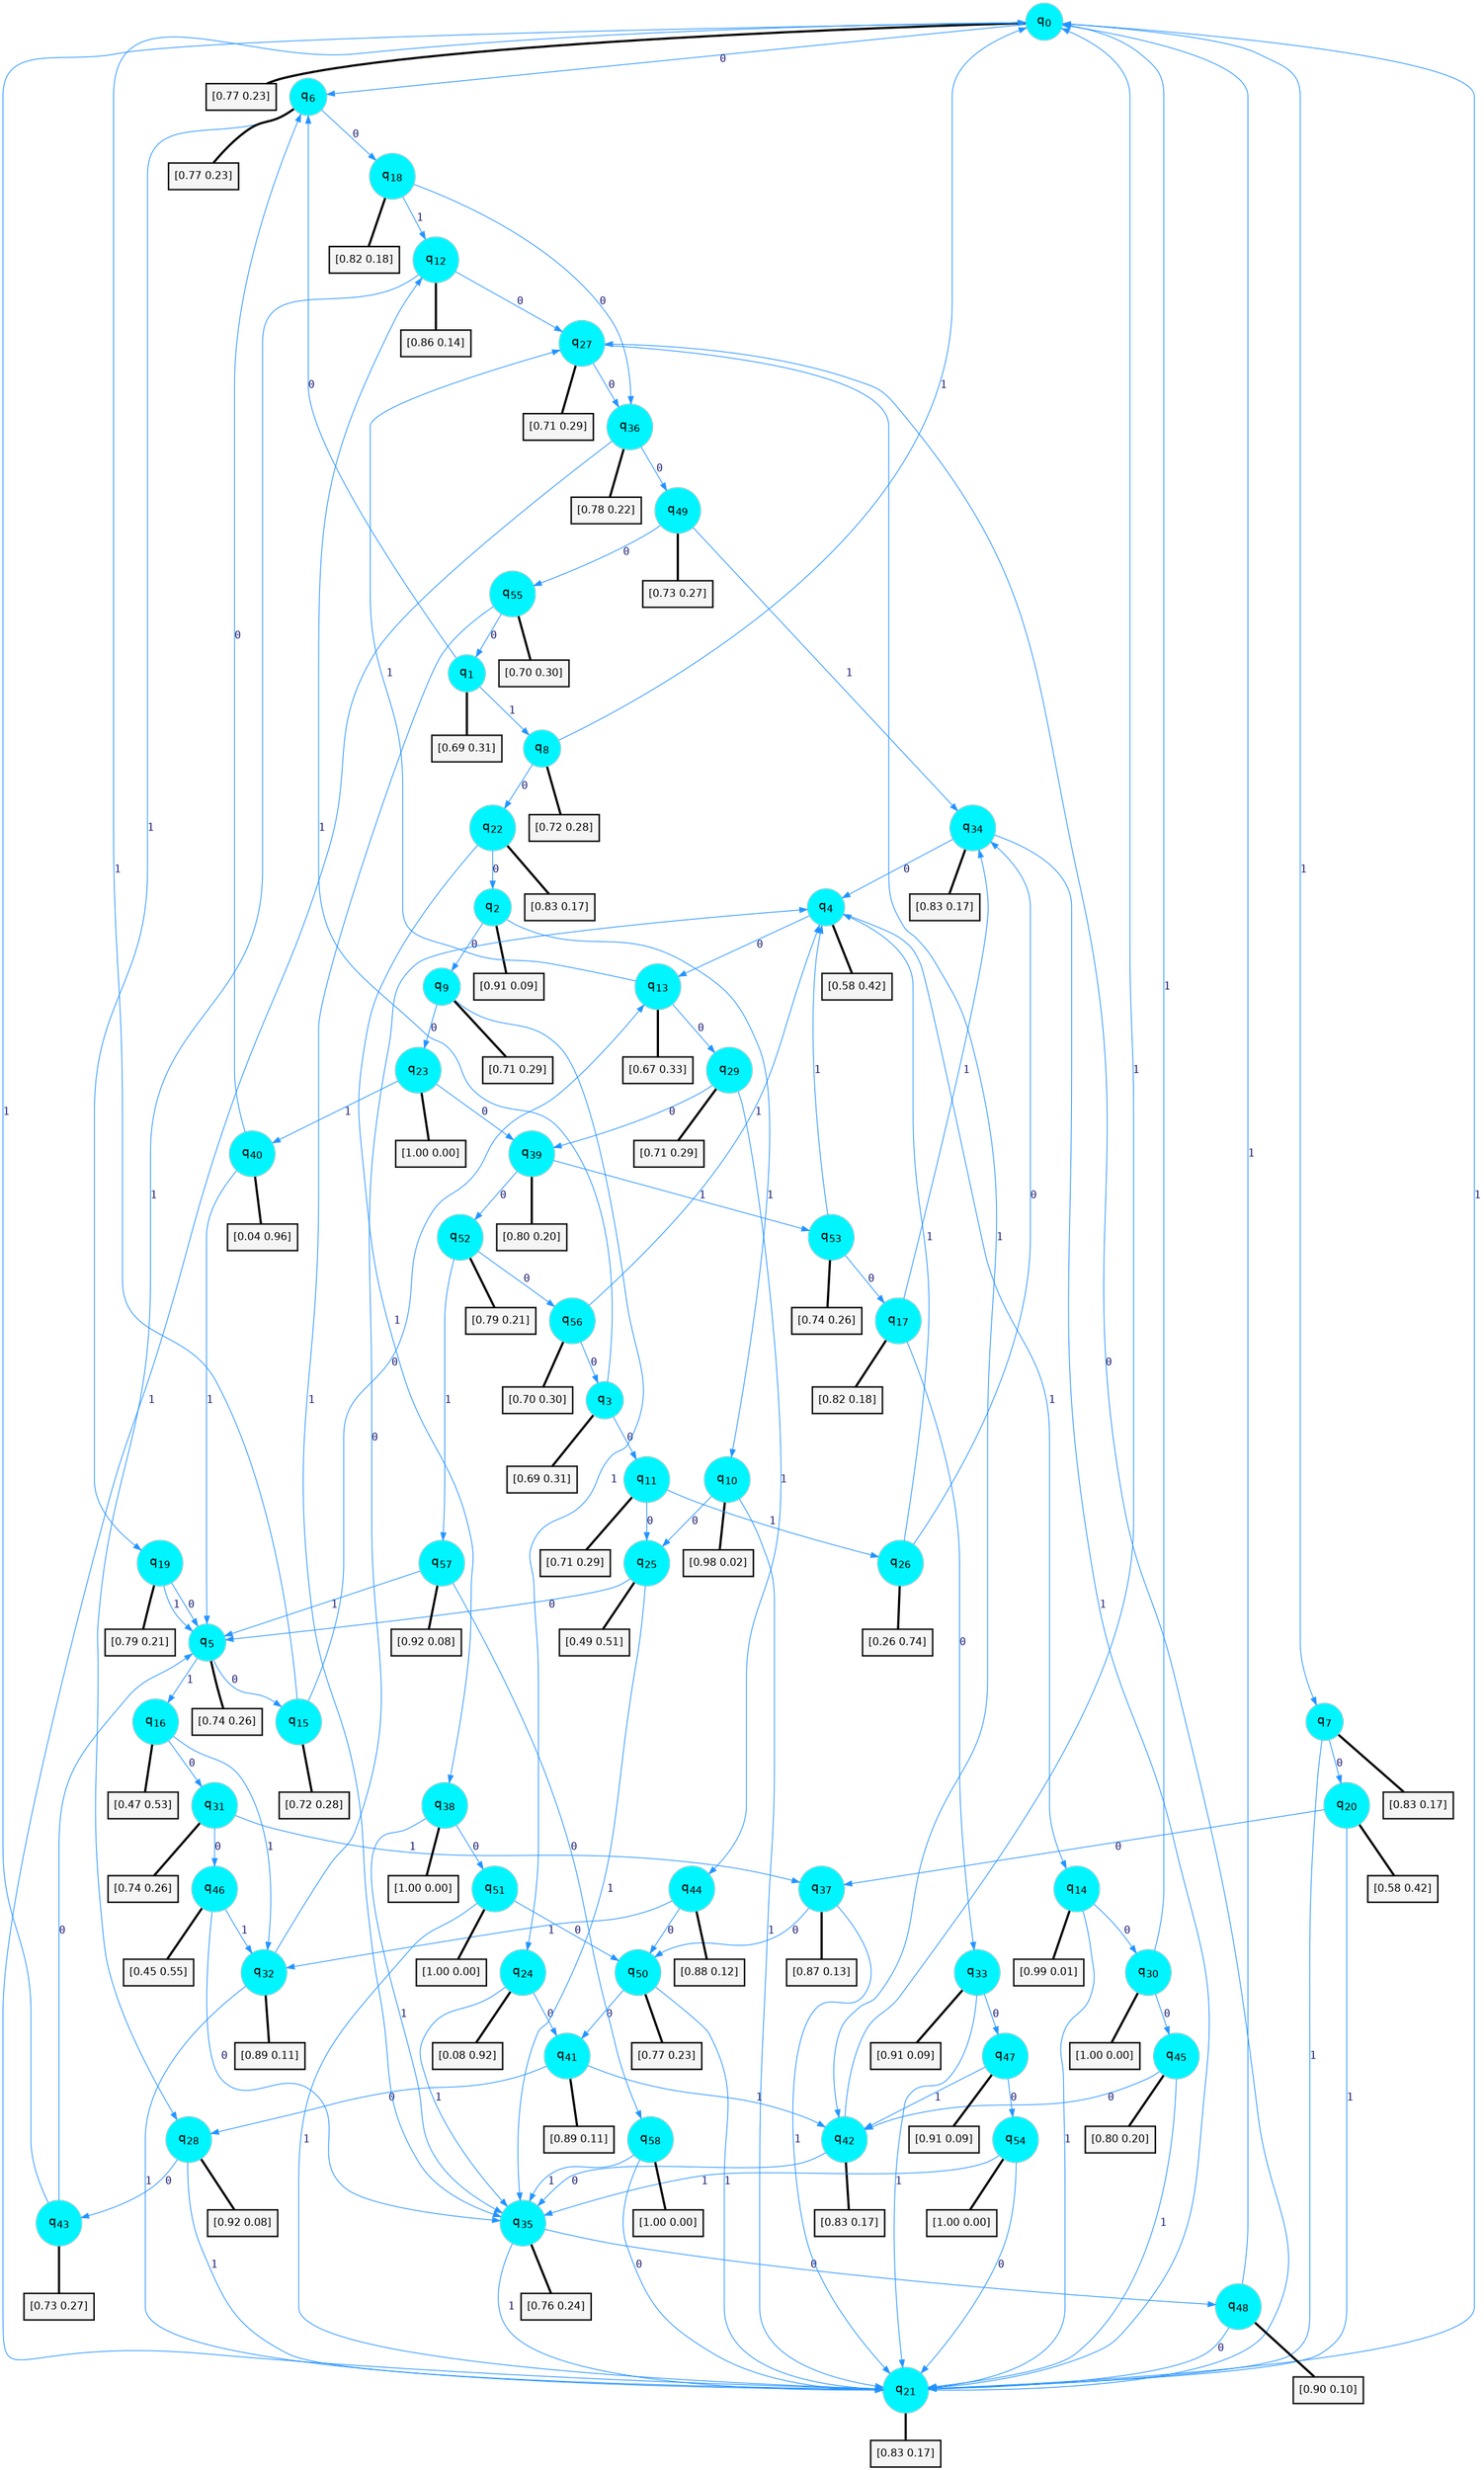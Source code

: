 digraph G {
graph [
bgcolor=transparent, dpi=300, rankdir=TD, size="40,25"];
node [
color=gray, fillcolor=turquoise1, fontcolor=black, fontname=Helvetica, fontsize=16, fontweight=bold, shape=circle, style=filled];
edge [
arrowsize=1, color=dodgerblue1, fontcolor=midnightblue, fontname=courier, fontweight=bold, penwidth=1, style=solid, weight=20];
0[label=<q<SUB>0</SUB>>];
1[label=<q<SUB>1</SUB>>];
2[label=<q<SUB>2</SUB>>];
3[label=<q<SUB>3</SUB>>];
4[label=<q<SUB>4</SUB>>];
5[label=<q<SUB>5</SUB>>];
6[label=<q<SUB>6</SUB>>];
7[label=<q<SUB>7</SUB>>];
8[label=<q<SUB>8</SUB>>];
9[label=<q<SUB>9</SUB>>];
10[label=<q<SUB>10</SUB>>];
11[label=<q<SUB>11</SUB>>];
12[label=<q<SUB>12</SUB>>];
13[label=<q<SUB>13</SUB>>];
14[label=<q<SUB>14</SUB>>];
15[label=<q<SUB>15</SUB>>];
16[label=<q<SUB>16</SUB>>];
17[label=<q<SUB>17</SUB>>];
18[label=<q<SUB>18</SUB>>];
19[label=<q<SUB>19</SUB>>];
20[label=<q<SUB>20</SUB>>];
21[label=<q<SUB>21</SUB>>];
22[label=<q<SUB>22</SUB>>];
23[label=<q<SUB>23</SUB>>];
24[label=<q<SUB>24</SUB>>];
25[label=<q<SUB>25</SUB>>];
26[label=<q<SUB>26</SUB>>];
27[label=<q<SUB>27</SUB>>];
28[label=<q<SUB>28</SUB>>];
29[label=<q<SUB>29</SUB>>];
30[label=<q<SUB>30</SUB>>];
31[label=<q<SUB>31</SUB>>];
32[label=<q<SUB>32</SUB>>];
33[label=<q<SUB>33</SUB>>];
34[label=<q<SUB>34</SUB>>];
35[label=<q<SUB>35</SUB>>];
36[label=<q<SUB>36</SUB>>];
37[label=<q<SUB>37</SUB>>];
38[label=<q<SUB>38</SUB>>];
39[label=<q<SUB>39</SUB>>];
40[label=<q<SUB>40</SUB>>];
41[label=<q<SUB>41</SUB>>];
42[label=<q<SUB>42</SUB>>];
43[label=<q<SUB>43</SUB>>];
44[label=<q<SUB>44</SUB>>];
45[label=<q<SUB>45</SUB>>];
46[label=<q<SUB>46</SUB>>];
47[label=<q<SUB>47</SUB>>];
48[label=<q<SUB>48</SUB>>];
49[label=<q<SUB>49</SUB>>];
50[label=<q<SUB>50</SUB>>];
51[label=<q<SUB>51</SUB>>];
52[label=<q<SUB>52</SUB>>];
53[label=<q<SUB>53</SUB>>];
54[label=<q<SUB>54</SUB>>];
55[label=<q<SUB>55</SUB>>];
56[label=<q<SUB>56</SUB>>];
57[label=<q<SUB>57</SUB>>];
58[label=<q<SUB>58</SUB>>];
59[label="[0.77 0.23]", shape=box,fontcolor=black, fontname=Helvetica, fontsize=14, penwidth=2, fillcolor=whitesmoke,color=black];
60[label="[0.69 0.31]", shape=box,fontcolor=black, fontname=Helvetica, fontsize=14, penwidth=2, fillcolor=whitesmoke,color=black];
61[label="[0.91 0.09]", shape=box,fontcolor=black, fontname=Helvetica, fontsize=14, penwidth=2, fillcolor=whitesmoke,color=black];
62[label="[0.69 0.31]", shape=box,fontcolor=black, fontname=Helvetica, fontsize=14, penwidth=2, fillcolor=whitesmoke,color=black];
63[label="[0.58 0.42]", shape=box,fontcolor=black, fontname=Helvetica, fontsize=14, penwidth=2, fillcolor=whitesmoke,color=black];
64[label="[0.74 0.26]", shape=box,fontcolor=black, fontname=Helvetica, fontsize=14, penwidth=2, fillcolor=whitesmoke,color=black];
65[label="[0.77 0.23]", shape=box,fontcolor=black, fontname=Helvetica, fontsize=14, penwidth=2, fillcolor=whitesmoke,color=black];
66[label="[0.83 0.17]", shape=box,fontcolor=black, fontname=Helvetica, fontsize=14, penwidth=2, fillcolor=whitesmoke,color=black];
67[label="[0.72 0.28]", shape=box,fontcolor=black, fontname=Helvetica, fontsize=14, penwidth=2, fillcolor=whitesmoke,color=black];
68[label="[0.71 0.29]", shape=box,fontcolor=black, fontname=Helvetica, fontsize=14, penwidth=2, fillcolor=whitesmoke,color=black];
69[label="[0.98 0.02]", shape=box,fontcolor=black, fontname=Helvetica, fontsize=14, penwidth=2, fillcolor=whitesmoke,color=black];
70[label="[0.71 0.29]", shape=box,fontcolor=black, fontname=Helvetica, fontsize=14, penwidth=2, fillcolor=whitesmoke,color=black];
71[label="[0.86 0.14]", shape=box,fontcolor=black, fontname=Helvetica, fontsize=14, penwidth=2, fillcolor=whitesmoke,color=black];
72[label="[0.67 0.33]", shape=box,fontcolor=black, fontname=Helvetica, fontsize=14, penwidth=2, fillcolor=whitesmoke,color=black];
73[label="[0.99 0.01]", shape=box,fontcolor=black, fontname=Helvetica, fontsize=14, penwidth=2, fillcolor=whitesmoke,color=black];
74[label="[0.72 0.28]", shape=box,fontcolor=black, fontname=Helvetica, fontsize=14, penwidth=2, fillcolor=whitesmoke,color=black];
75[label="[0.47 0.53]", shape=box,fontcolor=black, fontname=Helvetica, fontsize=14, penwidth=2, fillcolor=whitesmoke,color=black];
76[label="[0.82 0.18]", shape=box,fontcolor=black, fontname=Helvetica, fontsize=14, penwidth=2, fillcolor=whitesmoke,color=black];
77[label="[0.82 0.18]", shape=box,fontcolor=black, fontname=Helvetica, fontsize=14, penwidth=2, fillcolor=whitesmoke,color=black];
78[label="[0.79 0.21]", shape=box,fontcolor=black, fontname=Helvetica, fontsize=14, penwidth=2, fillcolor=whitesmoke,color=black];
79[label="[0.58 0.42]", shape=box,fontcolor=black, fontname=Helvetica, fontsize=14, penwidth=2, fillcolor=whitesmoke,color=black];
80[label="[0.83 0.17]", shape=box,fontcolor=black, fontname=Helvetica, fontsize=14, penwidth=2, fillcolor=whitesmoke,color=black];
81[label="[0.83 0.17]", shape=box,fontcolor=black, fontname=Helvetica, fontsize=14, penwidth=2, fillcolor=whitesmoke,color=black];
82[label="[1.00 0.00]", shape=box,fontcolor=black, fontname=Helvetica, fontsize=14, penwidth=2, fillcolor=whitesmoke,color=black];
83[label="[0.08 0.92]", shape=box,fontcolor=black, fontname=Helvetica, fontsize=14, penwidth=2, fillcolor=whitesmoke,color=black];
84[label="[0.49 0.51]", shape=box,fontcolor=black, fontname=Helvetica, fontsize=14, penwidth=2, fillcolor=whitesmoke,color=black];
85[label="[0.26 0.74]", shape=box,fontcolor=black, fontname=Helvetica, fontsize=14, penwidth=2, fillcolor=whitesmoke,color=black];
86[label="[0.71 0.29]", shape=box,fontcolor=black, fontname=Helvetica, fontsize=14, penwidth=2, fillcolor=whitesmoke,color=black];
87[label="[0.92 0.08]", shape=box,fontcolor=black, fontname=Helvetica, fontsize=14, penwidth=2, fillcolor=whitesmoke,color=black];
88[label="[0.71 0.29]", shape=box,fontcolor=black, fontname=Helvetica, fontsize=14, penwidth=2, fillcolor=whitesmoke,color=black];
89[label="[1.00 0.00]", shape=box,fontcolor=black, fontname=Helvetica, fontsize=14, penwidth=2, fillcolor=whitesmoke,color=black];
90[label="[0.74 0.26]", shape=box,fontcolor=black, fontname=Helvetica, fontsize=14, penwidth=2, fillcolor=whitesmoke,color=black];
91[label="[0.89 0.11]", shape=box,fontcolor=black, fontname=Helvetica, fontsize=14, penwidth=2, fillcolor=whitesmoke,color=black];
92[label="[0.91 0.09]", shape=box,fontcolor=black, fontname=Helvetica, fontsize=14, penwidth=2, fillcolor=whitesmoke,color=black];
93[label="[0.83 0.17]", shape=box,fontcolor=black, fontname=Helvetica, fontsize=14, penwidth=2, fillcolor=whitesmoke,color=black];
94[label="[0.76 0.24]", shape=box,fontcolor=black, fontname=Helvetica, fontsize=14, penwidth=2, fillcolor=whitesmoke,color=black];
95[label="[0.78 0.22]", shape=box,fontcolor=black, fontname=Helvetica, fontsize=14, penwidth=2, fillcolor=whitesmoke,color=black];
96[label="[0.87 0.13]", shape=box,fontcolor=black, fontname=Helvetica, fontsize=14, penwidth=2, fillcolor=whitesmoke,color=black];
97[label="[1.00 0.00]", shape=box,fontcolor=black, fontname=Helvetica, fontsize=14, penwidth=2, fillcolor=whitesmoke,color=black];
98[label="[0.80 0.20]", shape=box,fontcolor=black, fontname=Helvetica, fontsize=14, penwidth=2, fillcolor=whitesmoke,color=black];
99[label="[0.04 0.96]", shape=box,fontcolor=black, fontname=Helvetica, fontsize=14, penwidth=2, fillcolor=whitesmoke,color=black];
100[label="[0.89 0.11]", shape=box,fontcolor=black, fontname=Helvetica, fontsize=14, penwidth=2, fillcolor=whitesmoke,color=black];
101[label="[0.83 0.17]", shape=box,fontcolor=black, fontname=Helvetica, fontsize=14, penwidth=2, fillcolor=whitesmoke,color=black];
102[label="[0.73 0.27]", shape=box,fontcolor=black, fontname=Helvetica, fontsize=14, penwidth=2, fillcolor=whitesmoke,color=black];
103[label="[0.88 0.12]", shape=box,fontcolor=black, fontname=Helvetica, fontsize=14, penwidth=2, fillcolor=whitesmoke,color=black];
104[label="[0.80 0.20]", shape=box,fontcolor=black, fontname=Helvetica, fontsize=14, penwidth=2, fillcolor=whitesmoke,color=black];
105[label="[0.45 0.55]", shape=box,fontcolor=black, fontname=Helvetica, fontsize=14, penwidth=2, fillcolor=whitesmoke,color=black];
106[label="[0.91 0.09]", shape=box,fontcolor=black, fontname=Helvetica, fontsize=14, penwidth=2, fillcolor=whitesmoke,color=black];
107[label="[0.90 0.10]", shape=box,fontcolor=black, fontname=Helvetica, fontsize=14, penwidth=2, fillcolor=whitesmoke,color=black];
108[label="[0.73 0.27]", shape=box,fontcolor=black, fontname=Helvetica, fontsize=14, penwidth=2, fillcolor=whitesmoke,color=black];
109[label="[0.77 0.23]", shape=box,fontcolor=black, fontname=Helvetica, fontsize=14, penwidth=2, fillcolor=whitesmoke,color=black];
110[label="[1.00 0.00]", shape=box,fontcolor=black, fontname=Helvetica, fontsize=14, penwidth=2, fillcolor=whitesmoke,color=black];
111[label="[0.79 0.21]", shape=box,fontcolor=black, fontname=Helvetica, fontsize=14, penwidth=2, fillcolor=whitesmoke,color=black];
112[label="[0.74 0.26]", shape=box,fontcolor=black, fontname=Helvetica, fontsize=14, penwidth=2, fillcolor=whitesmoke,color=black];
113[label="[1.00 0.00]", shape=box,fontcolor=black, fontname=Helvetica, fontsize=14, penwidth=2, fillcolor=whitesmoke,color=black];
114[label="[0.70 0.30]", shape=box,fontcolor=black, fontname=Helvetica, fontsize=14, penwidth=2, fillcolor=whitesmoke,color=black];
115[label="[0.70 0.30]", shape=box,fontcolor=black, fontname=Helvetica, fontsize=14, penwidth=2, fillcolor=whitesmoke,color=black];
116[label="[0.92 0.08]", shape=box,fontcolor=black, fontname=Helvetica, fontsize=14, penwidth=2, fillcolor=whitesmoke,color=black];
117[label="[1.00 0.00]", shape=box,fontcolor=black, fontname=Helvetica, fontsize=14, penwidth=2, fillcolor=whitesmoke,color=black];
0->6 [label=0];
0->7 [label=1];
0->59 [arrowhead=none, penwidth=3,color=black];
1->6 [label=0];
1->8 [label=1];
1->60 [arrowhead=none, penwidth=3,color=black];
2->9 [label=0];
2->10 [label=1];
2->61 [arrowhead=none, penwidth=3,color=black];
3->11 [label=0];
3->12 [label=1];
3->62 [arrowhead=none, penwidth=3,color=black];
4->13 [label=0];
4->14 [label=1];
4->63 [arrowhead=none, penwidth=3,color=black];
5->15 [label=0];
5->16 [label=1];
5->64 [arrowhead=none, penwidth=3,color=black];
6->18 [label=0];
6->19 [label=1];
6->65 [arrowhead=none, penwidth=3,color=black];
7->20 [label=0];
7->21 [label=1];
7->66 [arrowhead=none, penwidth=3,color=black];
8->22 [label=0];
8->0 [label=1];
8->67 [arrowhead=none, penwidth=3,color=black];
9->23 [label=0];
9->24 [label=1];
9->68 [arrowhead=none, penwidth=3,color=black];
10->25 [label=0];
10->21 [label=1];
10->69 [arrowhead=none, penwidth=3,color=black];
11->25 [label=0];
11->26 [label=1];
11->70 [arrowhead=none, penwidth=3,color=black];
12->27 [label=0];
12->28 [label=1];
12->71 [arrowhead=none, penwidth=3,color=black];
13->29 [label=0];
13->27 [label=1];
13->72 [arrowhead=none, penwidth=3,color=black];
14->30 [label=0];
14->21 [label=1];
14->73 [arrowhead=none, penwidth=3,color=black];
15->13 [label=0];
15->0 [label=1];
15->74 [arrowhead=none, penwidth=3,color=black];
16->31 [label=0];
16->32 [label=1];
16->75 [arrowhead=none, penwidth=3,color=black];
17->33 [label=0];
17->34 [label=1];
17->76 [arrowhead=none, penwidth=3,color=black];
18->36 [label=0];
18->12 [label=1];
18->77 [arrowhead=none, penwidth=3,color=black];
19->5 [label=0];
19->5 [label=1];
19->78 [arrowhead=none, penwidth=3,color=black];
20->37 [label=0];
20->21 [label=1];
20->79 [arrowhead=none, penwidth=3,color=black];
21->27 [label=0];
21->0 [label=1];
21->80 [arrowhead=none, penwidth=3,color=black];
22->2 [label=0];
22->38 [label=1];
22->81 [arrowhead=none, penwidth=3,color=black];
23->39 [label=0];
23->40 [label=1];
23->82 [arrowhead=none, penwidth=3,color=black];
24->41 [label=0];
24->35 [label=1];
24->83 [arrowhead=none, penwidth=3,color=black];
25->5 [label=0];
25->35 [label=1];
25->84 [arrowhead=none, penwidth=3,color=black];
26->34 [label=0];
26->4 [label=1];
26->85 [arrowhead=none, penwidth=3,color=black];
27->36 [label=0];
27->42 [label=1];
27->86 [arrowhead=none, penwidth=3,color=black];
28->43 [label=0];
28->21 [label=1];
28->87 [arrowhead=none, penwidth=3,color=black];
29->39 [label=0];
29->44 [label=1];
29->88 [arrowhead=none, penwidth=3,color=black];
30->45 [label=0];
30->0 [label=1];
30->89 [arrowhead=none, penwidth=3,color=black];
31->46 [label=0];
31->37 [label=1];
31->90 [arrowhead=none, penwidth=3,color=black];
32->4 [label=0];
32->21 [label=1];
32->91 [arrowhead=none, penwidth=3,color=black];
33->47 [label=0];
33->21 [label=1];
33->92 [arrowhead=none, penwidth=3,color=black];
34->4 [label=0];
34->21 [label=1];
34->93 [arrowhead=none, penwidth=3,color=black];
35->48 [label=0];
35->21 [label=1];
35->94 [arrowhead=none, penwidth=3,color=black];
36->49 [label=0];
36->21 [label=1];
36->95 [arrowhead=none, penwidth=3,color=black];
37->50 [label=0];
37->21 [label=1];
37->96 [arrowhead=none, penwidth=3,color=black];
38->51 [label=0];
38->35 [label=1];
38->97 [arrowhead=none, penwidth=3,color=black];
39->52 [label=0];
39->53 [label=1];
39->98 [arrowhead=none, penwidth=3,color=black];
40->6 [label=0];
40->5 [label=1];
40->99 [arrowhead=none, penwidth=3,color=black];
41->28 [label=0];
41->42 [label=1];
41->100 [arrowhead=none, penwidth=3,color=black];
42->35 [label=0];
42->0 [label=1];
42->101 [arrowhead=none, penwidth=3,color=black];
43->5 [label=0];
43->0 [label=1];
43->102 [arrowhead=none, penwidth=3,color=black];
44->50 [label=0];
44->32 [label=1];
44->103 [arrowhead=none, penwidth=3,color=black];
45->42 [label=0];
45->21 [label=1];
45->104 [arrowhead=none, penwidth=3,color=black];
46->35 [label=0];
46->32 [label=1];
46->105 [arrowhead=none, penwidth=3,color=black];
47->54 [label=0];
47->42 [label=1];
47->106 [arrowhead=none, penwidth=3,color=black];
48->21 [label=0];
48->0 [label=1];
48->107 [arrowhead=none, penwidth=3,color=black];
49->55 [label=0];
49->34 [label=1];
49->108 [arrowhead=none, penwidth=3,color=black];
50->41 [label=0];
50->21 [label=1];
50->109 [arrowhead=none, penwidth=3,color=black];
51->50 [label=0];
51->21 [label=1];
51->110 [arrowhead=none, penwidth=3,color=black];
52->56 [label=0];
52->57 [label=1];
52->111 [arrowhead=none, penwidth=3,color=black];
53->17 [label=0];
53->4 [label=1];
53->112 [arrowhead=none, penwidth=3,color=black];
54->21 [label=0];
54->35 [label=1];
54->113 [arrowhead=none, penwidth=3,color=black];
55->1 [label=0];
55->35 [label=1];
55->114 [arrowhead=none, penwidth=3,color=black];
56->3 [label=0];
56->4 [label=1];
56->115 [arrowhead=none, penwidth=3,color=black];
57->58 [label=0];
57->5 [label=1];
57->116 [arrowhead=none, penwidth=3,color=black];
58->21 [label=0];
58->35 [label=1];
58->117 [arrowhead=none, penwidth=3,color=black];
}

